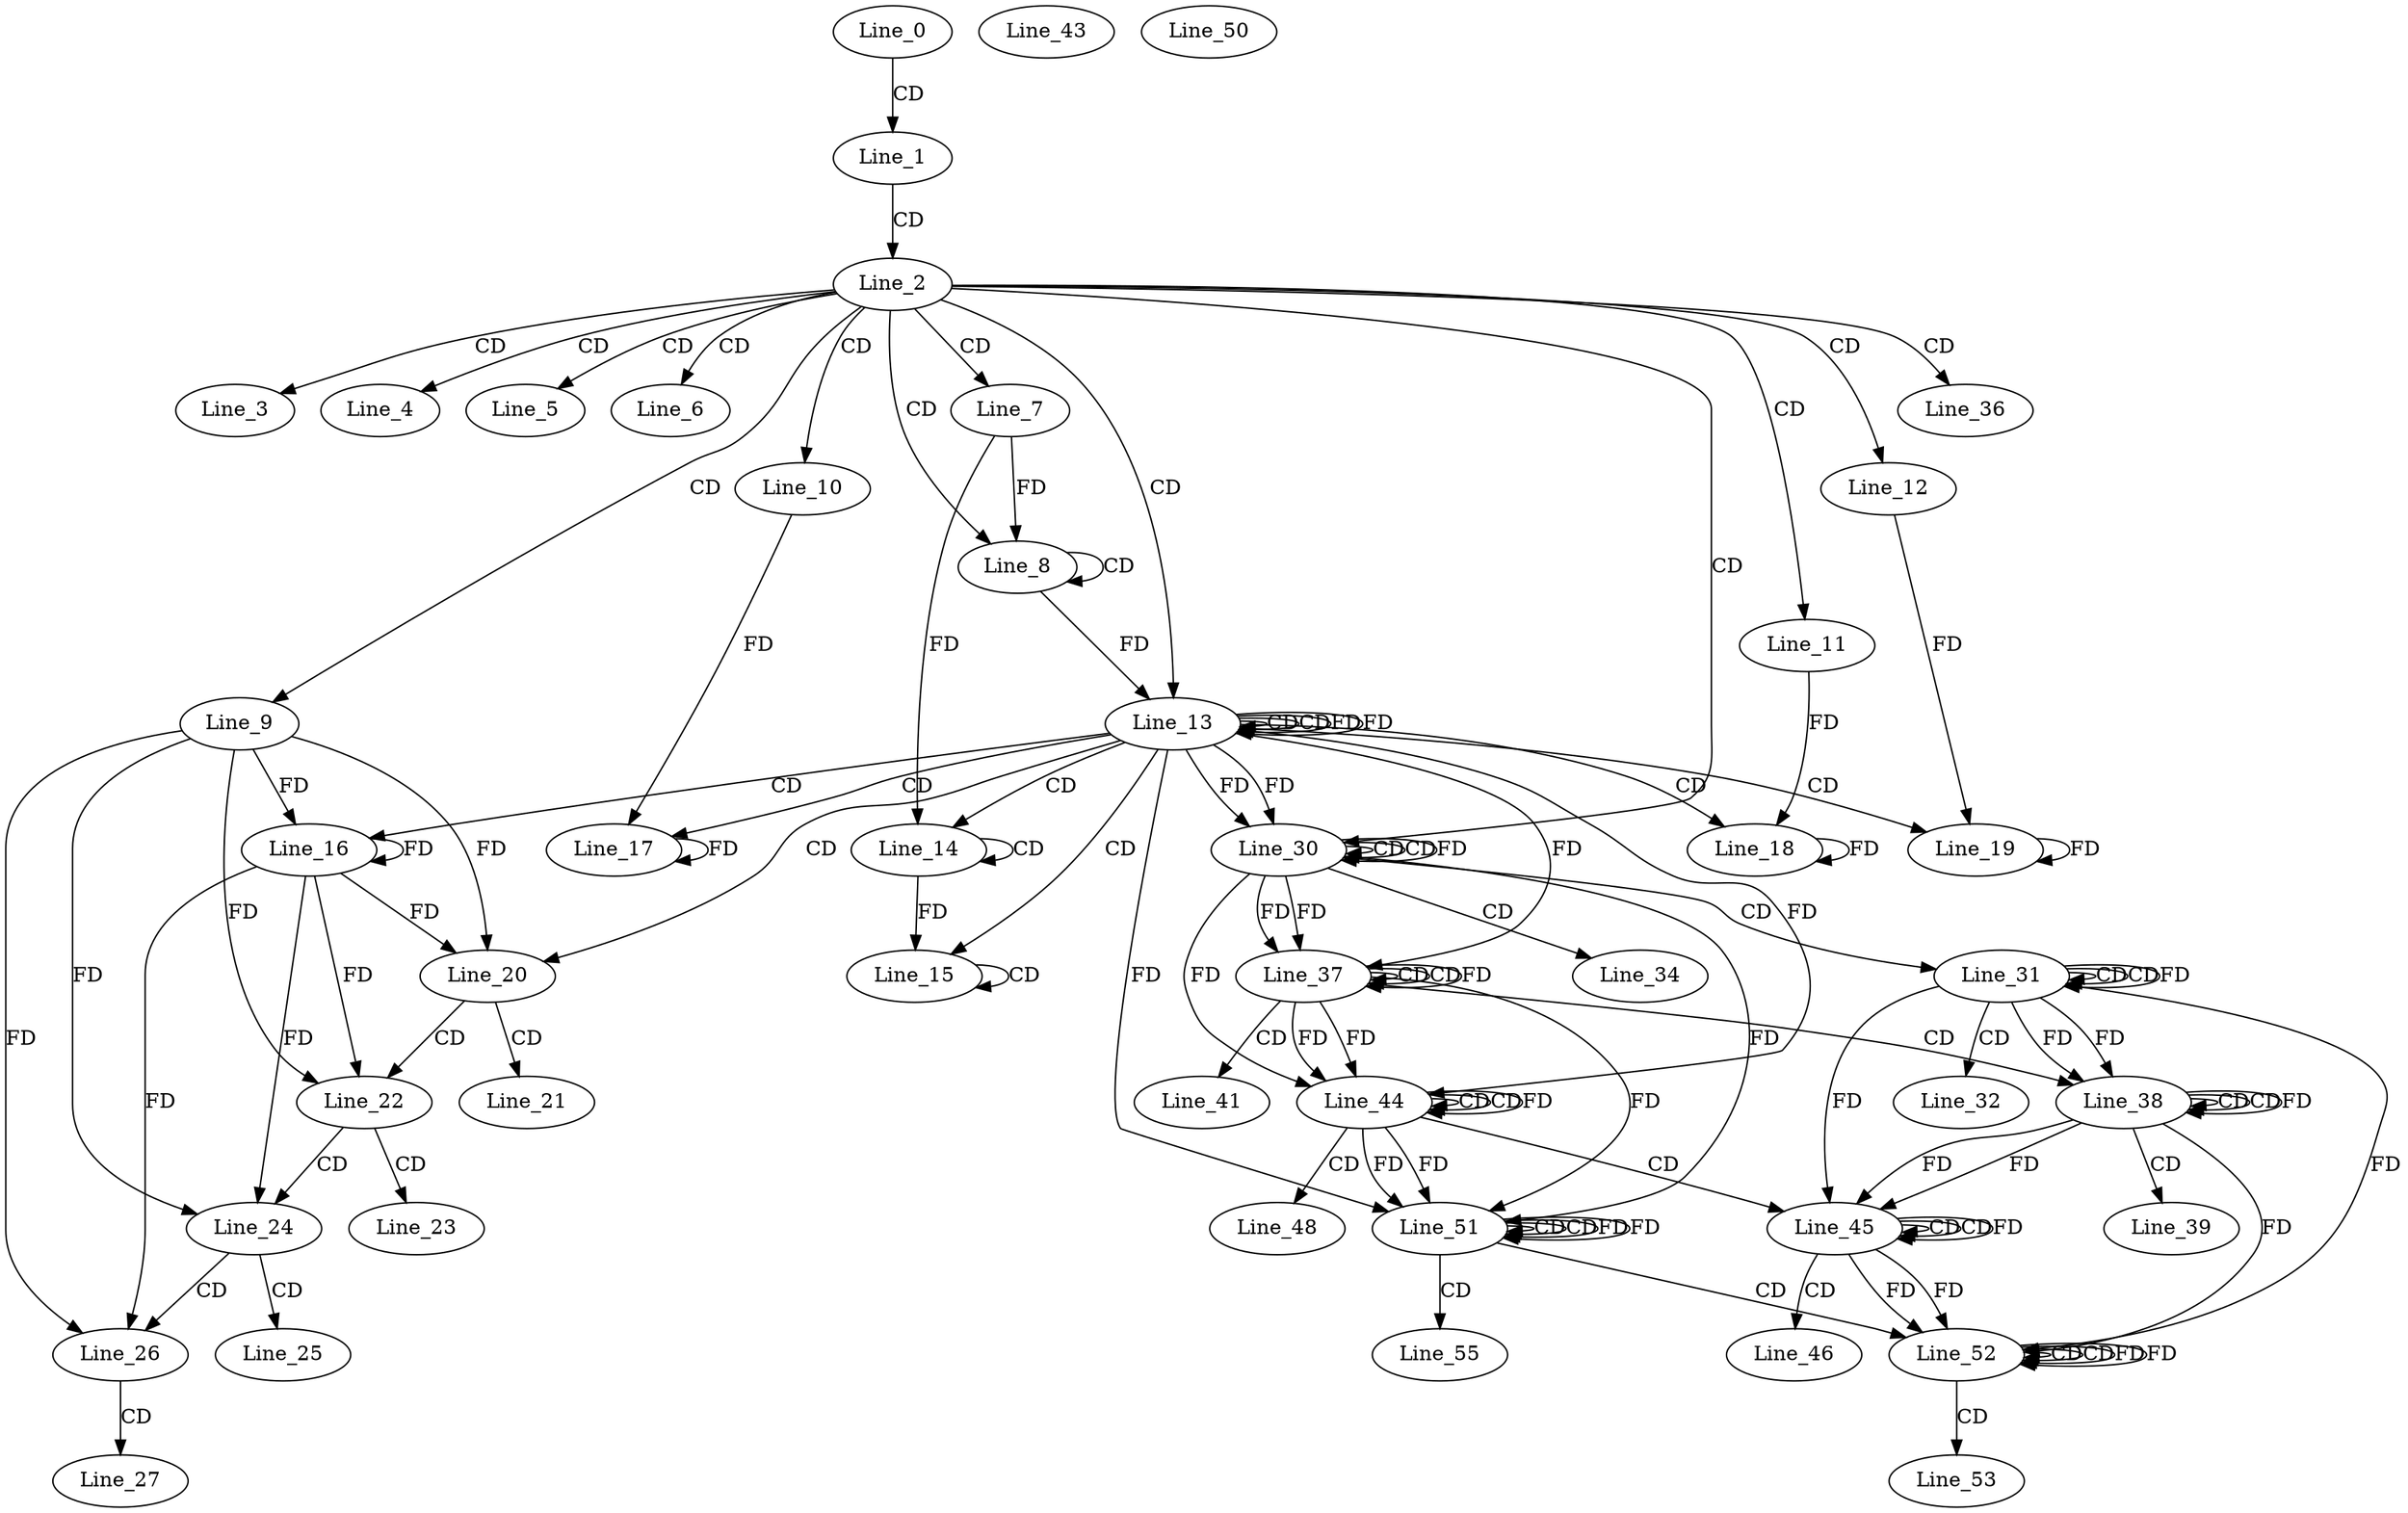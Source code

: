 digraph G {
  Line_0;
  Line_1;
  Line_2;
  Line_3;
  Line_4;
  Line_5;
  Line_6;
  Line_7;
  Line_8;
  Line_8;
  Line_8;
  Line_9;
  Line_10;
  Line_11;
  Line_12;
  Line_13;
  Line_13;
  Line_13;
  Line_14;
  Line_14;
  Line_15;
  Line_15;
  Line_16;
  Line_16;
  Line_17;
  Line_17;
  Line_18;
  Line_18;
  Line_19;
  Line_19;
  Line_20;
  Line_21;
  Line_22;
  Line_23;
  Line_24;
  Line_25;
  Line_26;
  Line_27;
  Line_30;
  Line_30;
  Line_30;
  Line_31;
  Line_31;
  Line_31;
  Line_32;
  Line_34;
  Line_36;
  Line_37;
  Line_37;
  Line_37;
  Line_38;
  Line_38;
  Line_38;
  Line_39;
  Line_41;
  Line_43;
  Line_44;
  Line_44;
  Line_44;
  Line_45;
  Line_45;
  Line_45;
  Line_46;
  Line_48;
  Line_50;
  Line_51;
  Line_51;
  Line_51;
  Line_52;
  Line_52;
  Line_52;
  Line_53;
  Line_55;
  Line_0 -> Line_1 [ label="CD" ];
  Line_1 -> Line_2 [ label="CD" ];
  Line_2 -> Line_3 [ label="CD" ];
  Line_2 -> Line_4 [ label="CD" ];
  Line_2 -> Line_5 [ label="CD" ];
  Line_2 -> Line_6 [ label="CD" ];
  Line_2 -> Line_7 [ label="CD" ];
  Line_2 -> Line_8 [ label="CD" ];
  Line_8 -> Line_8 [ label="CD" ];
  Line_7 -> Line_8 [ label="FD" ];
  Line_2 -> Line_9 [ label="CD" ];
  Line_2 -> Line_10 [ label="CD" ];
  Line_2 -> Line_11 [ label="CD" ];
  Line_2 -> Line_12 [ label="CD" ];
  Line_2 -> Line_13 [ label="CD" ];
  Line_13 -> Line_13 [ label="CD" ];
  Line_8 -> Line_13 [ label="FD" ];
  Line_13 -> Line_13 [ label="CD" ];
  Line_13 -> Line_13 [ label="FD" ];
  Line_13 -> Line_14 [ label="CD" ];
  Line_14 -> Line_14 [ label="CD" ];
  Line_7 -> Line_14 [ label="FD" ];
  Line_13 -> Line_15 [ label="CD" ];
  Line_15 -> Line_15 [ label="CD" ];
  Line_14 -> Line_15 [ label="FD" ];
  Line_13 -> Line_16 [ label="CD" ];
  Line_16 -> Line_16 [ label="FD" ];
  Line_9 -> Line_16 [ label="FD" ];
  Line_13 -> Line_17 [ label="CD" ];
  Line_17 -> Line_17 [ label="FD" ];
  Line_10 -> Line_17 [ label="FD" ];
  Line_13 -> Line_18 [ label="CD" ];
  Line_18 -> Line_18 [ label="FD" ];
  Line_11 -> Line_18 [ label="FD" ];
  Line_13 -> Line_19 [ label="CD" ];
  Line_19 -> Line_19 [ label="FD" ];
  Line_12 -> Line_19 [ label="FD" ];
  Line_13 -> Line_20 [ label="CD" ];
  Line_16 -> Line_20 [ label="FD" ];
  Line_9 -> Line_20 [ label="FD" ];
  Line_20 -> Line_21 [ label="CD" ];
  Line_20 -> Line_22 [ label="CD" ];
  Line_16 -> Line_22 [ label="FD" ];
  Line_9 -> Line_22 [ label="FD" ];
  Line_22 -> Line_23 [ label="CD" ];
  Line_22 -> Line_24 [ label="CD" ];
  Line_16 -> Line_24 [ label="FD" ];
  Line_9 -> Line_24 [ label="FD" ];
  Line_24 -> Line_25 [ label="CD" ];
  Line_24 -> Line_26 [ label="CD" ];
  Line_16 -> Line_26 [ label="FD" ];
  Line_9 -> Line_26 [ label="FD" ];
  Line_26 -> Line_27 [ label="CD" ];
  Line_2 -> Line_30 [ label="CD" ];
  Line_30 -> Line_30 [ label="CD" ];
  Line_13 -> Line_30 [ label="FD" ];
  Line_30 -> Line_30 [ label="CD" ];
  Line_30 -> Line_30 [ label="FD" ];
  Line_13 -> Line_30 [ label="FD" ];
  Line_30 -> Line_31 [ label="CD" ];
  Line_31 -> Line_31 [ label="CD" ];
  Line_31 -> Line_31 [ label="CD" ];
  Line_31 -> Line_31 [ label="FD" ];
  Line_31 -> Line_32 [ label="CD" ];
  Line_30 -> Line_34 [ label="CD" ];
  Line_2 -> Line_36 [ label="CD" ];
  Line_37 -> Line_37 [ label="CD" ];
  Line_30 -> Line_37 [ label="FD" ];
  Line_37 -> Line_37 [ label="CD" ];
  Line_37 -> Line_37 [ label="FD" ];
  Line_30 -> Line_37 [ label="FD" ];
  Line_13 -> Line_37 [ label="FD" ];
  Line_37 -> Line_38 [ label="CD" ];
  Line_38 -> Line_38 [ label="CD" ];
  Line_31 -> Line_38 [ label="FD" ];
  Line_38 -> Line_38 [ label="CD" ];
  Line_38 -> Line_38 [ label="FD" ];
  Line_31 -> Line_38 [ label="FD" ];
  Line_38 -> Line_39 [ label="CD" ];
  Line_37 -> Line_41 [ label="CD" ];
  Line_44 -> Line_44 [ label="CD" ];
  Line_37 -> Line_44 [ label="FD" ];
  Line_44 -> Line_44 [ label="CD" ];
  Line_44 -> Line_44 [ label="FD" ];
  Line_37 -> Line_44 [ label="FD" ];
  Line_30 -> Line_44 [ label="FD" ];
  Line_13 -> Line_44 [ label="FD" ];
  Line_44 -> Line_45 [ label="CD" ];
  Line_45 -> Line_45 [ label="CD" ];
  Line_38 -> Line_45 [ label="FD" ];
  Line_45 -> Line_45 [ label="CD" ];
  Line_45 -> Line_45 [ label="FD" ];
  Line_38 -> Line_45 [ label="FD" ];
  Line_31 -> Line_45 [ label="FD" ];
  Line_45 -> Line_46 [ label="CD" ];
  Line_44 -> Line_48 [ label="CD" ];
  Line_51 -> Line_51 [ label="CD" ];
  Line_44 -> Line_51 [ label="FD" ];
  Line_51 -> Line_51 [ label="CD" ];
  Line_51 -> Line_51 [ label="FD" ];
  Line_44 -> Line_51 [ label="FD" ];
  Line_37 -> Line_51 [ label="FD" ];
  Line_30 -> Line_51 [ label="FD" ];
  Line_13 -> Line_51 [ label="FD" ];
  Line_51 -> Line_52 [ label="CD" ];
  Line_52 -> Line_52 [ label="CD" ];
  Line_45 -> Line_52 [ label="FD" ];
  Line_52 -> Line_52 [ label="CD" ];
  Line_52 -> Line_52 [ label="FD" ];
  Line_45 -> Line_52 [ label="FD" ];
  Line_38 -> Line_52 [ label="FD" ];
  Line_31 -> Line_52 [ label="FD" ];
  Line_52 -> Line_53 [ label="CD" ];
  Line_51 -> Line_55 [ label="CD" ];
  Line_13 -> Line_13 [ label="FD" ];
  Line_51 -> Line_51 [ label="FD" ];
  Line_52 -> Line_52 [ label="FD" ];
}
